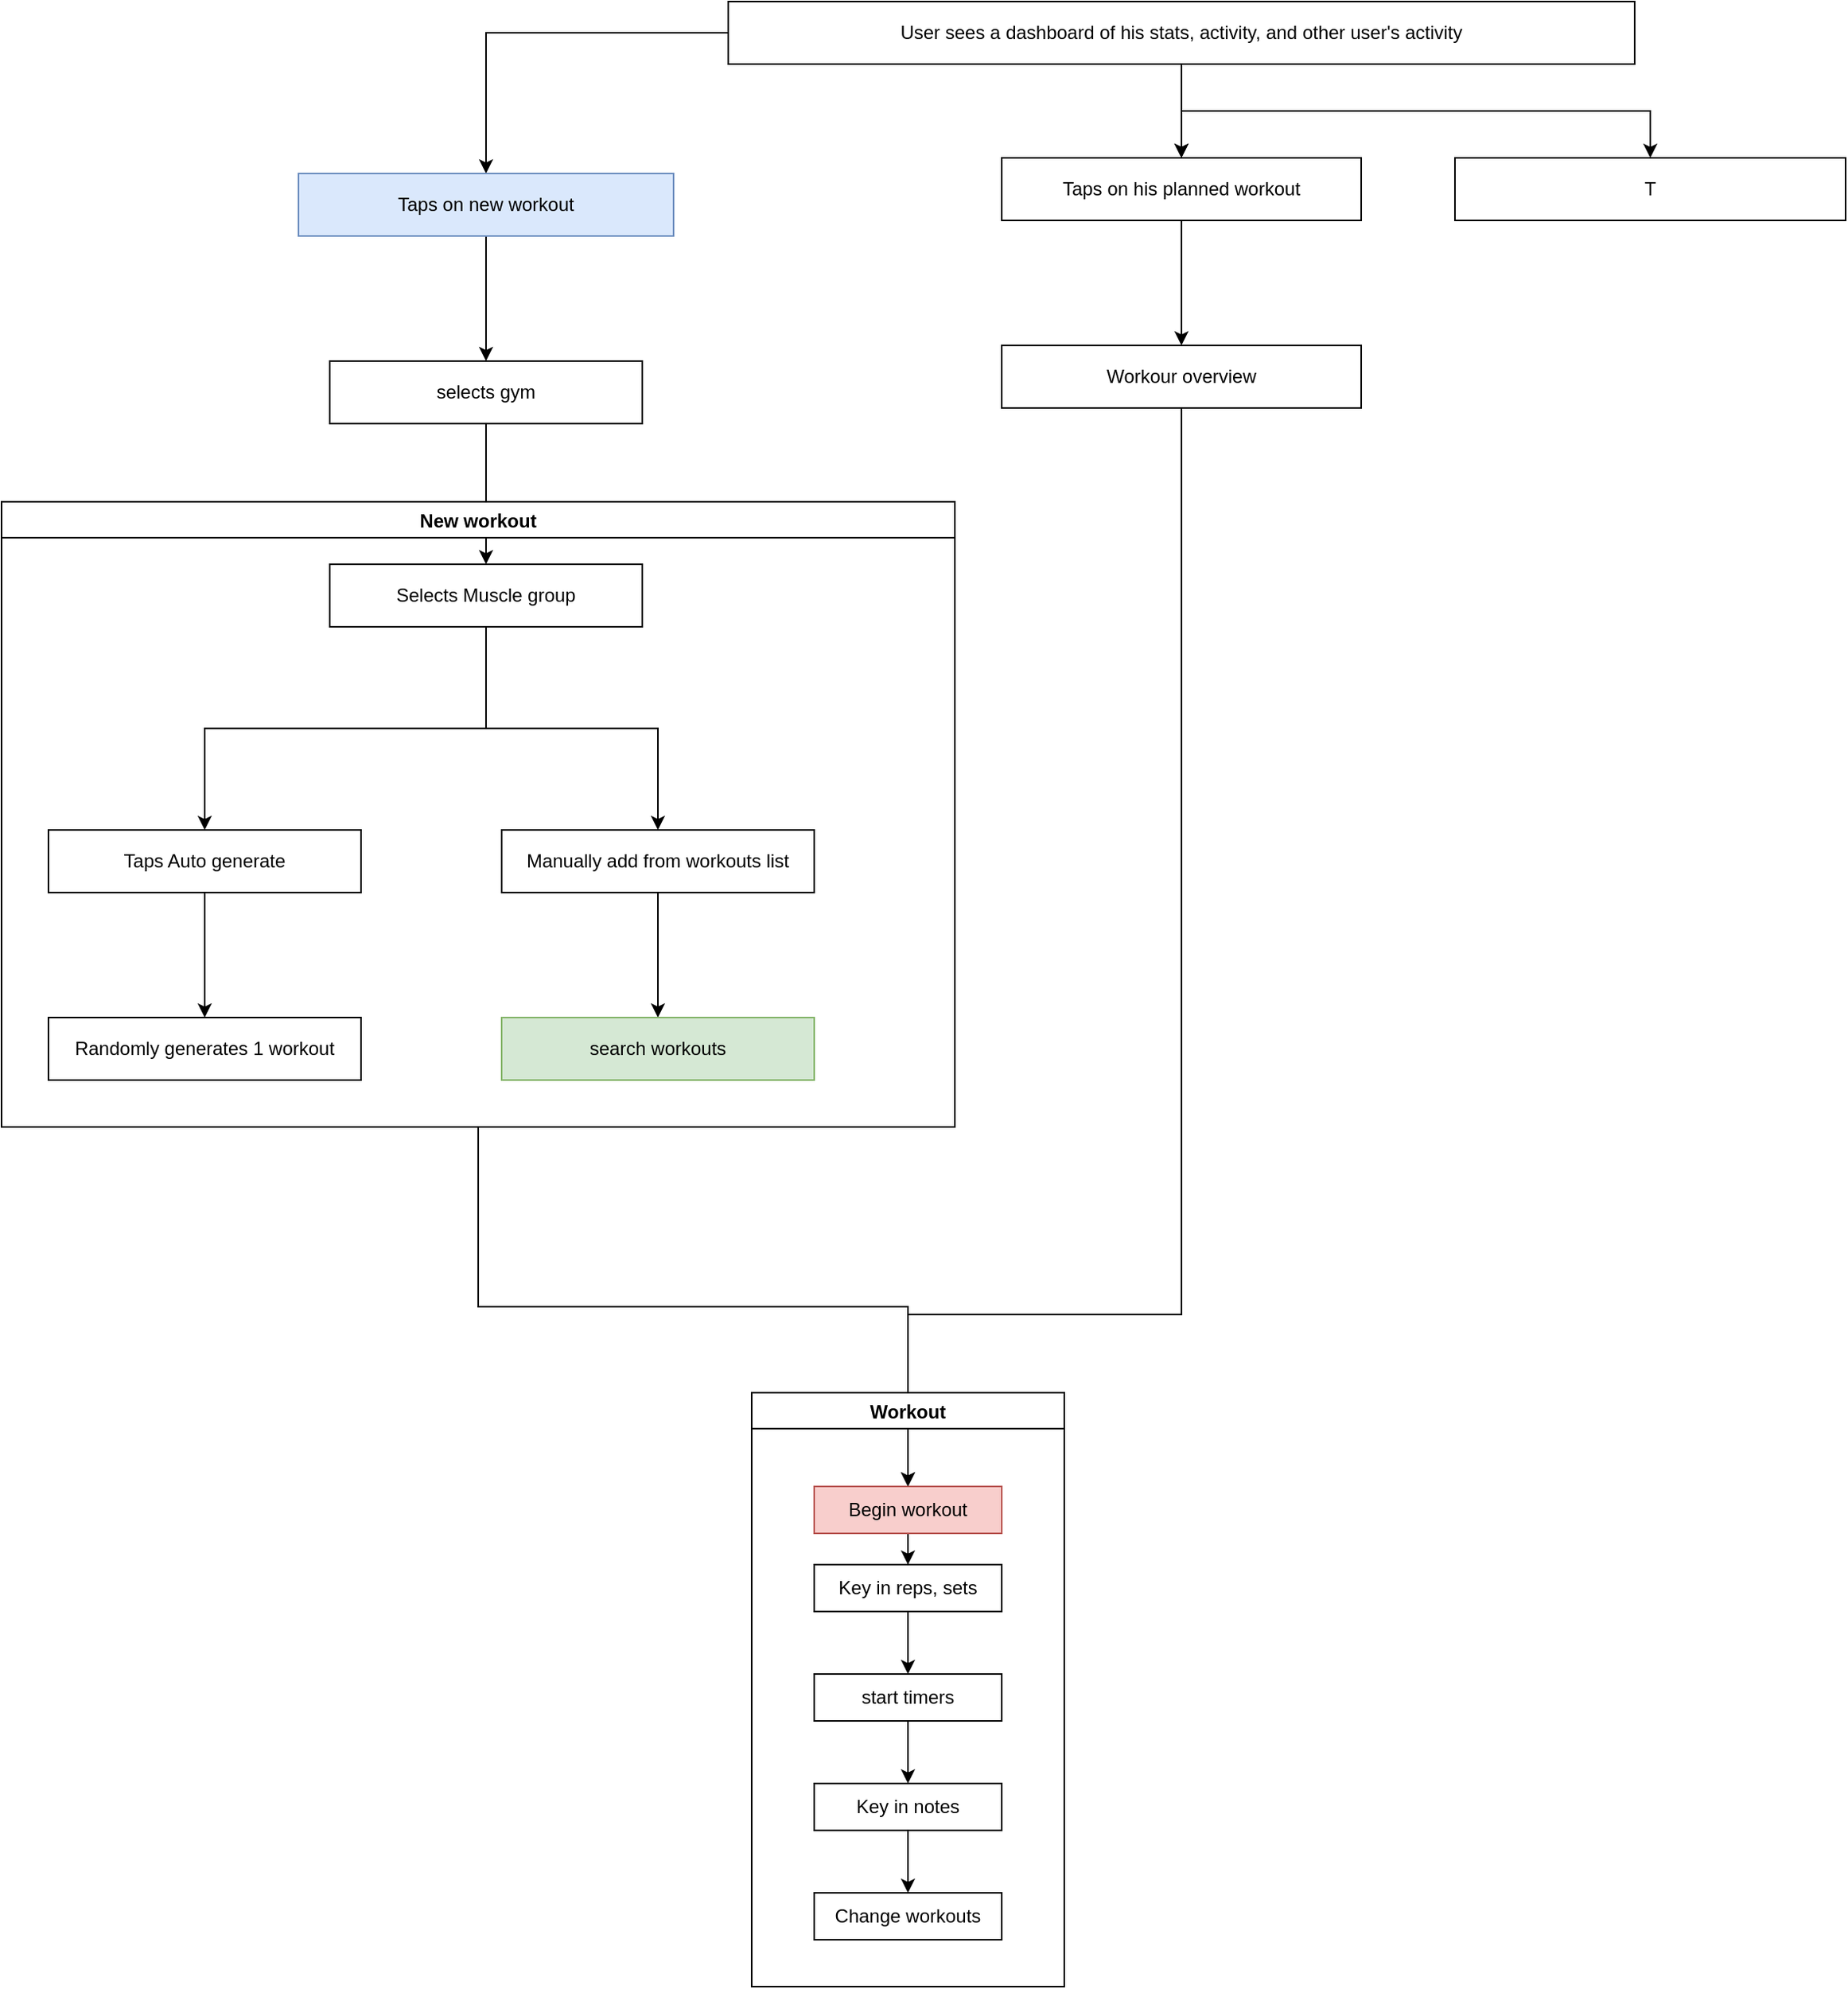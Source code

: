<mxfile version="18.0.1" type="device" pages="5"><diagram id="C5RBs43oDa-KdzZeNtuy" name="Home"><mxGraphModel dx="1933" dy="804" grid="1" gridSize="10" guides="1" tooltips="1" connect="1" arrows="1" fold="1" page="1" pageScale="1" pageWidth="827" pageHeight="1169" math="0" shadow="0"><root><mxCell id="WIyWlLk6GJQsqaUBKTNV-0"/><mxCell id="WIyWlLk6GJQsqaUBKTNV-1" parent="WIyWlLk6GJQsqaUBKTNV-0"/><mxCell id="8CMz_c8iVs9Aiagau5qb-2" value="" style="edgeStyle=orthogonalEdgeStyle;rounded=0;orthogonalLoop=1;jettySize=auto;html=1;" parent="WIyWlLk6GJQsqaUBKTNV-1" source="8CMz_c8iVs9Aiagau5qb-0" target="8CMz_c8iVs9Aiagau5qb-1" edge="1"><mxGeometry relative="1" as="geometry"/></mxCell><mxCell id="8CMz_c8iVs9Aiagau5qb-5" value="" style="edgeStyle=orthogonalEdgeStyle;rounded=0;orthogonalLoop=1;jettySize=auto;html=1;" parent="WIyWlLk6GJQsqaUBKTNV-1" source="8CMz_c8iVs9Aiagau5qb-0" target="8CMz_c8iVs9Aiagau5qb-4" edge="1"><mxGeometry relative="1" as="geometry"/></mxCell><mxCell id="8CMz_c8iVs9Aiagau5qb-6" value="" style="edgeStyle=orthogonalEdgeStyle;rounded=0;orthogonalLoop=1;jettySize=auto;html=1;" parent="WIyWlLk6GJQsqaUBKTNV-1" source="8CMz_c8iVs9Aiagau5qb-0" target="8CMz_c8iVs9Aiagau5qb-4" edge="1"><mxGeometry relative="1" as="geometry"/></mxCell><mxCell id="8CMz_c8iVs9Aiagau5qb-8" value="" style="edgeStyle=orthogonalEdgeStyle;rounded=0;orthogonalLoop=1;jettySize=auto;html=1;" parent="WIyWlLk6GJQsqaUBKTNV-1" source="8CMz_c8iVs9Aiagau5qb-0" target="8CMz_c8iVs9Aiagau5qb-7" edge="1"><mxGeometry relative="1" as="geometry"/></mxCell><mxCell id="8CMz_c8iVs9Aiagau5qb-0" value="User sees a dashboard of his stats, activity, and other user's activity" style="rounded=0;whiteSpace=wrap;html=1;" parent="WIyWlLk6GJQsqaUBKTNV-1" vertex="1"><mxGeometry x="85" y="100" width="580" height="40" as="geometry"/></mxCell><mxCell id="jImgtcFGUuXC_Y_62NRo-1" value="" style="edgeStyle=orthogonalEdgeStyle;rounded=0;orthogonalLoop=1;jettySize=auto;html=1;" parent="WIyWlLk6GJQsqaUBKTNV-1" source="8CMz_c8iVs9Aiagau5qb-1" target="jImgtcFGUuXC_Y_62NRo-0" edge="1"><mxGeometry relative="1" as="geometry"/></mxCell><mxCell id="8CMz_c8iVs9Aiagau5qb-1" value="Taps on new workout" style="rounded=0;whiteSpace=wrap;html=1;fillColor=#dae8fc;strokeColor=#6c8ebf;" parent="WIyWlLk6GJQsqaUBKTNV-1" vertex="1"><mxGeometry x="-190" y="210" width="240" height="40" as="geometry"/></mxCell><mxCell id="jImgtcFGUuXC_Y_62NRo-7" value="" style="edgeStyle=orthogonalEdgeStyle;rounded=0;orthogonalLoop=1;jettySize=auto;html=1;" parent="WIyWlLk6GJQsqaUBKTNV-1" source="8CMz_c8iVs9Aiagau5qb-4" target="jImgtcFGUuXC_Y_62NRo-6" edge="1"><mxGeometry relative="1" as="geometry"/></mxCell><mxCell id="8CMz_c8iVs9Aiagau5qb-4" value="Taps on his planned workout" style="rounded=0;whiteSpace=wrap;html=1;" parent="WIyWlLk6GJQsqaUBKTNV-1" vertex="1"><mxGeometry x="260" y="200" width="230" height="40" as="geometry"/></mxCell><mxCell id="8CMz_c8iVs9Aiagau5qb-7" value="T" style="rounded=0;whiteSpace=wrap;html=1;" parent="WIyWlLk6GJQsqaUBKTNV-1" vertex="1"><mxGeometry x="550" y="200" width="250" height="40" as="geometry"/></mxCell><mxCell id="8CMz_c8iVs9Aiagau5qb-14" value="" style="edgeStyle=orthogonalEdgeStyle;rounded=0;orthogonalLoop=1;jettySize=auto;html=1;" parent="WIyWlLk6GJQsqaUBKTNV-1" source="8CMz_c8iVs9Aiagau5qb-9" target="8CMz_c8iVs9Aiagau5qb-13" edge="1"><mxGeometry relative="1" as="geometry"/></mxCell><mxCell id="8CMz_c8iVs9Aiagau5qb-16" value="" style="edgeStyle=orthogonalEdgeStyle;rounded=0;orthogonalLoop=1;jettySize=auto;html=1;" parent="WIyWlLk6GJQsqaUBKTNV-1" source="8CMz_c8iVs9Aiagau5qb-9" target="8CMz_c8iVs9Aiagau5qb-15" edge="1"><mxGeometry relative="1" as="geometry"/></mxCell><mxCell id="8CMz_c8iVs9Aiagau5qb-9" value="Selects Muscle group" style="rounded=0;whiteSpace=wrap;html=1;" parent="WIyWlLk6GJQsqaUBKTNV-1" vertex="1"><mxGeometry x="-170" y="460" width="200" height="40" as="geometry"/></mxCell><mxCell id="8CMz_c8iVs9Aiagau5qb-18" value="" style="edgeStyle=orthogonalEdgeStyle;rounded=0;orthogonalLoop=1;jettySize=auto;html=1;" parent="WIyWlLk6GJQsqaUBKTNV-1" source="8CMz_c8iVs9Aiagau5qb-13" target="8CMz_c8iVs9Aiagau5qb-17" edge="1"><mxGeometry relative="1" as="geometry"/></mxCell><mxCell id="8CMz_c8iVs9Aiagau5qb-13" value="Taps Auto generate" style="rounded=0;whiteSpace=wrap;html=1;" parent="WIyWlLk6GJQsqaUBKTNV-1" vertex="1"><mxGeometry x="-350" y="630" width="200" height="40" as="geometry"/></mxCell><mxCell id="8CMz_c8iVs9Aiagau5qb-20" value="" style="edgeStyle=orthogonalEdgeStyle;rounded=0;orthogonalLoop=1;jettySize=auto;html=1;" parent="WIyWlLk6GJQsqaUBKTNV-1" source="8CMz_c8iVs9Aiagau5qb-15" target="8CMz_c8iVs9Aiagau5qb-19" edge="1"><mxGeometry relative="1" as="geometry"/></mxCell><mxCell id="8CMz_c8iVs9Aiagau5qb-15" value="Manually add from workouts list" style="rounded=0;whiteSpace=wrap;html=1;" parent="WIyWlLk6GJQsqaUBKTNV-1" vertex="1"><mxGeometry x="-60" y="630" width="200" height="40" as="geometry"/></mxCell><mxCell id="8CMz_c8iVs9Aiagau5qb-17" value="Randomly generates 1 workout" style="rounded=0;whiteSpace=wrap;html=1;" parent="WIyWlLk6GJQsqaUBKTNV-1" vertex="1"><mxGeometry x="-350" y="750" width="200" height="40" as="geometry"/></mxCell><mxCell id="8CMz_c8iVs9Aiagau5qb-19" value="search workouts" style="rounded=0;whiteSpace=wrap;html=1;fillColor=#d5e8d4;strokeColor=#82b366;" parent="WIyWlLk6GJQsqaUBKTNV-1" vertex="1"><mxGeometry x="-60" y="750" width="200" height="40" as="geometry"/></mxCell><mxCell id="jImgtcFGUuXC_Y_62NRo-2" value="" style="edgeStyle=orthogonalEdgeStyle;rounded=0;orthogonalLoop=1;jettySize=auto;html=1;" parent="WIyWlLk6GJQsqaUBKTNV-1" source="jImgtcFGUuXC_Y_62NRo-0" target="8CMz_c8iVs9Aiagau5qb-9" edge="1"><mxGeometry relative="1" as="geometry"/></mxCell><mxCell id="jImgtcFGUuXC_Y_62NRo-0" value="selects gym" style="rounded=0;whiteSpace=wrap;html=1;" parent="WIyWlLk6GJQsqaUBKTNV-1" vertex="1"><mxGeometry x="-170" y="330" width="200" height="40" as="geometry"/></mxCell><mxCell id="jImgtcFGUuXC_Y_62NRo-5" value="" style="edgeStyle=orthogonalEdgeStyle;rounded=0;orthogonalLoop=1;jettySize=auto;html=1;" parent="WIyWlLk6GJQsqaUBKTNV-1" source="jImgtcFGUuXC_Y_62NRo-3" target="jImgtcFGUuXC_Y_62NRo-4" edge="1"><mxGeometry relative="1" as="geometry"/></mxCell><mxCell id="jImgtcFGUuXC_Y_62NRo-3" value="New workout" style="swimlane;rounded=0;" parent="WIyWlLk6GJQsqaUBKTNV-1" vertex="1"><mxGeometry x="-380" y="420" width="610" height="400" as="geometry"/></mxCell><mxCell id="jImgtcFGUuXC_Y_62NRo-10" value="" style="edgeStyle=orthogonalEdgeStyle;rounded=0;orthogonalLoop=1;jettySize=auto;html=1;" parent="WIyWlLk6GJQsqaUBKTNV-1" source="jImgtcFGUuXC_Y_62NRo-4" target="jImgtcFGUuXC_Y_62NRo-9" edge="1"><mxGeometry relative="1" as="geometry"/></mxCell><mxCell id="jImgtcFGUuXC_Y_62NRo-4" value="&lt;span style=&quot;font-weight: normal;&quot;&gt;Begin workout&lt;/span&gt;" style="whiteSpace=wrap;html=1;fontStyle=1;startSize=23;rounded=0;fillColor=#f8cecc;strokeColor=#b85450;" parent="WIyWlLk6GJQsqaUBKTNV-1" vertex="1"><mxGeometry x="140" y="1050" width="120" height="30" as="geometry"/></mxCell><mxCell id="jImgtcFGUuXC_Y_62NRo-8" style="edgeStyle=orthogonalEdgeStyle;rounded=0;orthogonalLoop=1;jettySize=auto;html=1;entryX=0.5;entryY=0;entryDx=0;entryDy=0;" parent="WIyWlLk6GJQsqaUBKTNV-1" source="jImgtcFGUuXC_Y_62NRo-6" target="jImgtcFGUuXC_Y_62NRo-4" edge="1"><mxGeometry relative="1" as="geometry"><Array as="points"><mxPoint x="375" y="940"/><mxPoint x="200" y="940"/></Array></mxGeometry></mxCell><mxCell id="jImgtcFGUuXC_Y_62NRo-6" value="Workour overview" style="rounded=0;whiteSpace=wrap;html=1;" parent="WIyWlLk6GJQsqaUBKTNV-1" vertex="1"><mxGeometry x="260" y="320" width="230" height="40" as="geometry"/></mxCell><mxCell id="jImgtcFGUuXC_Y_62NRo-13" value="Workout" style="swimlane;rounded=0;" parent="WIyWlLk6GJQsqaUBKTNV-1" vertex="1"><mxGeometry x="100" y="990" width="200" height="380" as="geometry"/></mxCell><mxCell id="jImgtcFGUuXC_Y_62NRo-9" value="&lt;span style=&quot;font-weight: normal;&quot;&gt;Key in reps, sets&lt;/span&gt;" style="whiteSpace=wrap;html=1;fontStyle=1;startSize=23;rounded=0;" parent="jImgtcFGUuXC_Y_62NRo-13" vertex="1"><mxGeometry x="40" y="110" width="120" height="30" as="geometry"/></mxCell><mxCell id="jImgtcFGUuXC_Y_62NRo-15" value="" style="edgeStyle=orthogonalEdgeStyle;rounded=0;orthogonalLoop=1;jettySize=auto;html=1;" parent="jImgtcFGUuXC_Y_62NRo-13" source="jImgtcFGUuXC_Y_62NRo-11" target="jImgtcFGUuXC_Y_62NRo-14" edge="1"><mxGeometry relative="1" as="geometry"/></mxCell><mxCell id="jImgtcFGUuXC_Y_62NRo-11" value="&lt;span style=&quot;font-weight: normal;&quot;&gt;start timers&lt;/span&gt;" style="whiteSpace=wrap;html=1;fontStyle=1;startSize=23;rounded=0;" parent="jImgtcFGUuXC_Y_62NRo-13" vertex="1"><mxGeometry x="40" y="180" width="120" height="30" as="geometry"/></mxCell><mxCell id="jImgtcFGUuXC_Y_62NRo-12" value="" style="edgeStyle=orthogonalEdgeStyle;rounded=0;orthogonalLoop=1;jettySize=auto;html=1;" parent="jImgtcFGUuXC_Y_62NRo-13" source="jImgtcFGUuXC_Y_62NRo-9" target="jImgtcFGUuXC_Y_62NRo-11" edge="1"><mxGeometry relative="1" as="geometry"/></mxCell><mxCell id="jImgtcFGUuXC_Y_62NRo-18" value="" style="edgeStyle=orthogonalEdgeStyle;rounded=0;orthogonalLoop=1;jettySize=auto;html=1;" parent="jImgtcFGUuXC_Y_62NRo-13" source="jImgtcFGUuXC_Y_62NRo-14" target="jImgtcFGUuXC_Y_62NRo-17" edge="1"><mxGeometry relative="1" as="geometry"/></mxCell><mxCell id="jImgtcFGUuXC_Y_62NRo-14" value="&lt;span style=&quot;font-weight: normal;&quot;&gt;Key in notes&lt;/span&gt;" style="whiteSpace=wrap;html=1;fontStyle=1;startSize=23;rounded=0;" parent="jImgtcFGUuXC_Y_62NRo-13" vertex="1"><mxGeometry x="40" y="250" width="120" height="30" as="geometry"/></mxCell><mxCell id="jImgtcFGUuXC_Y_62NRo-17" value="&lt;span style=&quot;font-weight: normal;&quot;&gt;Change workouts&lt;/span&gt;" style="whiteSpace=wrap;html=1;fontStyle=1;startSize=23;rounded=0;" parent="jImgtcFGUuXC_Y_62NRo-13" vertex="1"><mxGeometry x="40" y="320" width="120" height="30" as="geometry"/></mxCell></root></mxGraphModel></diagram><diagram id="fcELFmq54GxWtTfYIT_K" name="Workouts"><mxGraphModel dx="2275" dy="804" grid="1" gridSize="10" guides="1" tooltips="1" connect="1" arrows="1" fold="1" page="1" pageScale="1" pageWidth="1169" pageHeight="827" math="0" shadow="0"><root><mxCell id="0"/><mxCell id="1" parent="0"/><mxCell id="CX1B7x7DDec9fqy7BoWE-82" style="edgeStyle=orthogonalEdgeStyle;rounded=0;orthogonalLoop=1;jettySize=auto;html=1;" parent="1" source="CX1B7x7DDec9fqy7BoWE-1" target="CX1B7x7DDec9fqy7BoWE-14" edge="1"><mxGeometry relative="1" as="geometry"/></mxCell><mxCell id="CX1B7x7DDec9fqy7BoWE-83" style="edgeStyle=orthogonalEdgeStyle;rounded=0;orthogonalLoop=1;jettySize=auto;html=1;" parent="1" source="CX1B7x7DDec9fqy7BoWE-1" target="CX1B7x7DDec9fqy7BoWE-78" edge="1"><mxGeometry relative="1" as="geometry"/></mxCell><mxCell id="CX1B7x7DDec9fqy7BoWE-1" value="User taps the workouts icon in nav bar" style="rounded=0;whiteSpace=wrap;html=1;" parent="1" vertex="1"><mxGeometry x="80" y="200" width="600" height="50" as="geometry"/></mxCell><mxCell id="dXfCBClztEkFJukTZlrZ-3" style="edgeStyle=orthogonalEdgeStyle;rounded=0;orthogonalLoop=1;jettySize=auto;html=1;entryX=0.5;entryY=0;entryDx=0;entryDy=0;" parent="1" source="CX1B7x7DDec9fqy7BoWE-6" target="dXfCBClztEkFJukTZlrZ-1" edge="1"><mxGeometry relative="1" as="geometry"/></mxCell><mxCell id="CX1B7x7DDec9fqy7BoWE-6" value="Add new gym" style="rounded=0;whiteSpace=wrap;html=1;" parent="1" vertex="1"><mxGeometry x="460" y="520" width="250" height="50" as="geometry"/></mxCell><mxCell id="CX1B7x7DDec9fqy7BoWE-49" value="" style="edgeStyle=orthogonalEdgeStyle;rounded=0;orthogonalLoop=1;jettySize=auto;html=1;" parent="1" source="CX1B7x7DDec9fqy7BoWE-10" target="CX1B7x7DDec9fqy7BoWE-48" edge="1"><mxGeometry relative="1" as="geometry"/></mxCell><mxCell id="CX1B7x7DDec9fqy7BoWE-10" value="Taps existing gym" style="rounded=0;whiteSpace=wrap;html=1;" parent="1" vertex="1"><mxGeometry x="1120" y="520" width="250" height="50" as="geometry"/></mxCell><mxCell id="CX1B7x7DDec9fqy7BoWE-17" value="" style="edgeStyle=orthogonalEdgeStyle;rounded=0;orthogonalLoop=1;jettySize=auto;html=1;" parent="1" source="CX1B7x7DDec9fqy7BoWE-14" target="CX1B7x7DDec9fqy7BoWE-16" edge="1"><mxGeometry relative="1" as="geometry"/></mxCell><mxCell id="CX1B7x7DDec9fqy7BoWE-37" value="" style="edgeStyle=orthogonalEdgeStyle;rounded=0;orthogonalLoop=1;jettySize=auto;html=1;" parent="1" source="CX1B7x7DDec9fqy7BoWE-14" target="CX1B7x7DDec9fqy7BoWE-16" edge="1"><mxGeometry relative="1" as="geometry"/></mxCell><mxCell id="CX1B7x7DDec9fqy7BoWE-39" value="" style="edgeStyle=orthogonalEdgeStyle;rounded=0;orthogonalLoop=1;jettySize=auto;html=1;" parent="1" source="CX1B7x7DDec9fqy7BoWE-14" target="CX1B7x7DDec9fqy7BoWE-38" edge="1"><mxGeometry relative="1" as="geometry"/></mxCell><mxCell id="CX1B7x7DDec9fqy7BoWE-14" value="Sees a grid list of major muscle categories" style="rounded=0;whiteSpace=wrap;html=1;" parent="1" vertex="1"><mxGeometry x="-240" y="390" width="330" height="50" as="geometry"/></mxCell><mxCell id="CX1B7x7DDec9fqy7BoWE-19" value="" style="edgeStyle=orthogonalEdgeStyle;rounded=0;orthogonalLoop=1;jettySize=auto;html=1;" parent="1" source="CX1B7x7DDec9fqy7BoWE-16" target="CX1B7x7DDec9fqy7BoWE-18" edge="1"><mxGeometry relative="1" as="geometry"/></mxCell><mxCell id="CX1B7x7DDec9fqy7BoWE-16" value="Taps into 1 of the category" style="rounded=0;whiteSpace=wrap;html=1;" parent="1" vertex="1"><mxGeometry x="10" y="520" width="250" height="50" as="geometry"/></mxCell><mxCell id="CX1B7x7DDec9fqy7BoWE-21" value="" style="edgeStyle=orthogonalEdgeStyle;rounded=0;orthogonalLoop=1;jettySize=auto;html=1;" parent="1" source="CX1B7x7DDec9fqy7BoWE-18" target="CX1B7x7DDec9fqy7BoWE-20" edge="1"><mxGeometry relative="1" as="geometry"/></mxCell><mxCell id="CX1B7x7DDec9fqy7BoWE-18" value="Sees a carousel of small icons with different muscles subcategories" style="rounded=0;whiteSpace=wrap;html=1;" parent="1" vertex="1"><mxGeometry x="10" y="650" width="250" height="50" as="geometry"/></mxCell><mxCell id="CX1B7x7DDec9fqy7BoWE-23" value="" style="edgeStyle=orthogonalEdgeStyle;rounded=0;orthogonalLoop=1;jettySize=auto;html=1;" parent="1" source="CX1B7x7DDec9fqy7BoWE-20" target="CX1B7x7DDec9fqy7BoWE-22" edge="1"><mxGeometry relative="1" as="geometry"/></mxCell><mxCell id="CX1B7x7DDec9fqy7BoWE-20" value="On tapping each muscle subcategories, a grid of cards of workouts appears" style="rounded=0;whiteSpace=wrap;html=1;" parent="1" vertex="1"><mxGeometry x="10" y="780" width="250" height="50" as="geometry"/></mxCell><mxCell id="CX1B7x7DDec9fqy7BoWE-25" value="" style="edgeStyle=orthogonalEdgeStyle;rounded=0;orthogonalLoop=1;jettySize=auto;html=1;" parent="1" source="CX1B7x7DDec9fqy7BoWE-22" target="CX1B7x7DDec9fqy7BoWE-24" edge="1"><mxGeometry relative="1" as="geometry"/></mxCell><mxCell id="CX1B7x7DDec9fqy7BoWE-28" value="" style="edgeStyle=orthogonalEdgeStyle;rounded=0;orthogonalLoop=1;jettySize=auto;html=1;" parent="1" source="CX1B7x7DDec9fqy7BoWE-22" target="CX1B7x7DDec9fqy7BoWE-27" edge="1"><mxGeometry relative="1" as="geometry"/></mxCell><mxCell id="CX1B7x7DDec9fqy7BoWE-22" value="The first card is always &quot;add workout&quot;" style="rounded=0;whiteSpace=wrap;html=1;" parent="1" vertex="1"><mxGeometry x="10" y="910" width="250" height="50" as="geometry"/></mxCell><mxCell id="CX1B7x7DDec9fqy7BoWE-30" value="" style="edgeStyle=orthogonalEdgeStyle;rounded=0;orthogonalLoop=1;jettySize=auto;html=1;" parent="1" source="CX1B7x7DDec9fqy7BoWE-24" target="CX1B7x7DDec9fqy7BoWE-29" edge="1"><mxGeometry relative="1" as="geometry"/></mxCell><mxCell id="CX1B7x7DDec9fqy7BoWE-24" value="Taps &quot;add workout&quot;" style="rounded=0;whiteSpace=wrap;html=1;" parent="1" vertex="1"><mxGeometry x="-170" y="1070" width="250" height="50" as="geometry"/></mxCell><mxCell id="CX1B7x7DDec9fqy7BoWE-43" value="" style="edgeStyle=orthogonalEdgeStyle;rounded=0;orthogonalLoop=1;jettySize=auto;html=1;" parent="1" source="CX1B7x7DDec9fqy7BoWE-27" target="CX1B7x7DDec9fqy7BoWE-42" edge="1"><mxGeometry relative="1" as="geometry"/></mxCell><mxCell id="CX1B7x7DDec9fqy7BoWE-27" value="Taps existing workout" style="rounded=0;whiteSpace=wrap;html=1;" parent="1" vertex="1"><mxGeometry x="160" y="1070" width="250" height="50" as="geometry"/></mxCell><mxCell id="CX1B7x7DDec9fqy7BoWE-29" value="Complete entry consisting of :&lt;br&gt;- Name&lt;br&gt;-Category&lt;br&gt;- Photo / Video&lt;br&gt;- Notes&lt;br&gt;- Tempo&lt;br&gt;- Reps / Sets&lt;br&gt;- Tags" style="rounded=0;whiteSpace=wrap;html=1;fillColor=#e1d5e7;strokeColor=#9673a6;" parent="1" vertex="1"><mxGeometry x="-170" y="1190" width="250" height="140" as="geometry"/></mxCell><mxCell id="CX1B7x7DDec9fqy7BoWE-41" value="" style="edgeStyle=orthogonalEdgeStyle;rounded=0;orthogonalLoop=1;jettySize=auto;html=1;" parent="1" source="CX1B7x7DDec9fqy7BoWE-38" target="CX1B7x7DDec9fqy7BoWE-40" edge="1"><mxGeometry relative="1" as="geometry"/></mxCell><mxCell id="CX1B7x7DDec9fqy7BoWE-38" value="Taps search icon" style="rounded=0;whiteSpace=wrap;html=1;" parent="1" vertex="1"><mxGeometry x="-420" y="520" width="250" height="50" as="geometry"/></mxCell><mxCell id="CX1B7x7DDec9fqy7BoWE-64" style="edgeStyle=orthogonalEdgeStyle;rounded=0;orthogonalLoop=1;jettySize=auto;html=1;entryX=0.5;entryY=0;entryDx=0;entryDy=0;" parent="1" source="CX1B7x7DDec9fqy7BoWE-40" target="CX1B7x7DDec9fqy7BoWE-63" edge="1"><mxGeometry relative="1" as="geometry"/></mxCell><mxCell id="CX1B7x7DDec9fqy7BoWE-40" value="Goes into search mode" style="rounded=0;whiteSpace=wrap;html=1;fillColor=#d5e8d4;strokeColor=#82b366;" parent="1" vertex="1"><mxGeometry x="-420" y="650" width="250" height="50" as="geometry"/></mxCell><mxCell id="CX1B7x7DDec9fqy7BoWE-42" value="Show workout card" style="rounded=0;whiteSpace=wrap;html=1;fillColor=#dae8fc;strokeColor=#6c8ebf;" parent="1" vertex="1"><mxGeometry x="160" y="1200" width="250" height="50" as="geometry"/></mxCell><mxCell id="CX1B7x7DDec9fqy7BoWE-51" value="" style="edgeStyle=orthogonalEdgeStyle;rounded=0;orthogonalLoop=1;jettySize=auto;html=1;" parent="1" source="CX1B7x7DDec9fqy7BoWE-48" target="CX1B7x7DDec9fqy7BoWE-50" edge="1"><mxGeometry relative="1" as="geometry"/></mxCell><mxCell id="CX1B7x7DDec9fqy7BoWE-52" value="" style="edgeStyle=orthogonalEdgeStyle;rounded=0;orthogonalLoop=1;jettySize=auto;html=1;" parent="1" source="CX1B7x7DDec9fqy7BoWE-48" target="CX1B7x7DDec9fqy7BoWE-50" edge="1"><mxGeometry relative="1" as="geometry"/></mxCell><mxCell id="CX1B7x7DDec9fqy7BoWE-53" value="" style="edgeStyle=orthogonalEdgeStyle;rounded=0;orthogonalLoop=1;jettySize=auto;html=1;" parent="1" source="CX1B7x7DDec9fqy7BoWE-48" target="CX1B7x7DDec9fqy7BoWE-50" edge="1"><mxGeometry relative="1" as="geometry"/></mxCell><mxCell id="CX1B7x7DDec9fqy7BoWE-57" value="" style="edgeStyle=orthogonalEdgeStyle;rounded=0;orthogonalLoop=1;jettySize=auto;html=1;" parent="1" source="CX1B7x7DDec9fqy7BoWE-48" target="CX1B7x7DDec9fqy7BoWE-56" edge="1"><mxGeometry relative="1" as="geometry"/></mxCell><mxCell id="CX1B7x7DDec9fqy7BoWE-48" value="Sees the details and equipment available" style="rounded=0;whiteSpace=wrap;html=1;" parent="1" vertex="1"><mxGeometry x="1120" y="730" width="250" height="50" as="geometry"/></mxCell><mxCell id="CX1B7x7DDec9fqy7BoWE-68" value="" style="edgeStyle=orthogonalEdgeStyle;rounded=0;orthogonalLoop=1;jettySize=auto;html=1;" parent="1" source="CX1B7x7DDec9fqy7BoWE-50" target="CX1B7x7DDec9fqy7BoWE-67" edge="1"><mxGeometry relative="1" as="geometry"/></mxCell><mxCell id="CX1B7x7DDec9fqy7BoWE-50" value="Taps on equipment card" style="rounded=0;whiteSpace=wrap;html=1;" parent="1" vertex="1"><mxGeometry x="980" y="900" width="250" height="50" as="geometry"/></mxCell><mxCell id="CX1B7x7DDec9fqy7BoWE-60" value="" style="edgeStyle=orthogonalEdgeStyle;rounded=0;orthogonalLoop=1;jettySize=auto;html=1;" parent="1" source="CX1B7x7DDec9fqy7BoWE-56" target="CX1B7x7DDec9fqy7BoWE-59" edge="1"><mxGeometry relative="1" as="geometry"/></mxCell><mxCell id="CX1B7x7DDec9fqy7BoWE-56" value="Taps edit gym&amp;nbsp;" style="rounded=0;whiteSpace=wrap;html=1;" parent="1" vertex="1"><mxGeometry x="1300" y="900" width="250" height="50" as="geometry"/></mxCell><mxCell id="CX1B7x7DDec9fqy7BoWE-59" value="Fill up form for gym details" style="rounded=0;whiteSpace=wrap;html=1;fillColor=#fff2cc;strokeColor=#d6b656;" parent="1" vertex="1"><mxGeometry x="1300" y="1030" width="250" height="50" as="geometry"/></mxCell><mxCell id="CX1B7x7DDec9fqy7BoWE-66" value="" style="edgeStyle=orthogonalEdgeStyle;rounded=0;orthogonalLoop=1;jettySize=auto;html=1;" parent="1" source="CX1B7x7DDec9fqy7BoWE-63" target="CX1B7x7DDec9fqy7BoWE-65" edge="1"><mxGeometry relative="1" as="geometry"/></mxCell><mxCell id="CX1B7x7DDec9fqy7BoWE-70" value="" style="edgeStyle=orthogonalEdgeStyle;rounded=0;orthogonalLoop=1;jettySize=auto;html=1;" parent="1" source="CX1B7x7DDec9fqy7BoWE-63" target="CX1B7x7DDec9fqy7BoWE-69" edge="1"><mxGeometry relative="1" as="geometry"/></mxCell><mxCell id="CX1B7x7DDec9fqy7BoWE-63" value="found?" style="rhombus;whiteSpace=wrap;html=1;rounded=0;" parent="1" vertex="1"><mxGeometry x="-335" y="750" width="80" height="80" as="geometry"/></mxCell><mxCell id="CX1B7x7DDec9fqy7BoWE-65" value="Show workout card" style="whiteSpace=wrap;html=1;rounded=0;fillColor=#dae8fc;strokeColor=#6c8ebf;" parent="1" vertex="1"><mxGeometry x="-355" y="920" width="120" height="60" as="geometry"/></mxCell><mxCell id="CX1B7x7DDec9fqy7BoWE-67" value="Show workout card" style="rounded=0;whiteSpace=wrap;html=1;fillColor=#dae8fc;strokeColor=#6c8ebf;" parent="1" vertex="1"><mxGeometry x="980" y="1030" width="250" height="50" as="geometry"/></mxCell><mxCell id="CX1B7x7DDec9fqy7BoWE-72" value="" style="edgeStyle=orthogonalEdgeStyle;rounded=0;orthogonalLoop=1;jettySize=auto;html=1;" parent="1" source="CX1B7x7DDec9fqy7BoWE-69" target="CX1B7x7DDec9fqy7BoWE-71" edge="1"><mxGeometry relative="1" as="geometry"/></mxCell><mxCell id="CX1B7x7DDec9fqy7BoWE-69" value="Shortcut to add workout" style="whiteSpace=wrap;html=1;rounded=0;" parent="1" vertex="1"><mxGeometry x="-610" y="850" width="120" height="60" as="geometry"/></mxCell><mxCell id="CX1B7x7DDec9fqy7BoWE-71" value="Fill up workout form" style="whiteSpace=wrap;html=1;rounded=0;fillColor=#e1d5e7;strokeColor=#9673a6;" parent="1" vertex="1"><mxGeometry x="-610" y="990" width="120" height="60" as="geometry"/></mxCell><mxCell id="CX1B7x7DDec9fqy7BoWE-80" style="edgeStyle=orthogonalEdgeStyle;rounded=0;orthogonalLoop=1;jettySize=auto;html=1;" parent="1" source="CX1B7x7DDec9fqy7BoWE-78" target="CX1B7x7DDec9fqy7BoWE-6" edge="1"><mxGeometry relative="1" as="geometry"/></mxCell><mxCell id="CX1B7x7DDec9fqy7BoWE-81" style="edgeStyle=orthogonalEdgeStyle;rounded=0;orthogonalLoop=1;jettySize=auto;html=1;" parent="1" source="CX1B7x7DDec9fqy7BoWE-78" target="CX1B7x7DDec9fqy7BoWE-10" edge="1"><mxGeometry relative="1" as="geometry"/></mxCell><mxCell id="CX1B7x7DDec9fqy7BoWE-78" value="Sees a carousel of small icons representing gyms" style="rounded=0;whiteSpace=wrap;html=1;" parent="1" vertex="1"><mxGeometry x="600" y="390" width="730" height="50" as="geometry"/></mxCell><mxCell id="dXfCBClztEkFJukTZlrZ-1" value="Create new gym process" style="swimlane;" parent="1" vertex="1"><mxGeometry x="485" y="660" width="200" height="330" as="geometry"/></mxCell><mxCell id="dXfCBClztEkFJukTZlrZ-11" value="" style="edgeStyle=orthogonalEdgeStyle;rounded=0;orthogonalLoop=1;jettySize=auto;html=1;" parent="dXfCBClztEkFJukTZlrZ-1" source="dXfCBClztEkFJukTZlrZ-7" target="dXfCBClztEkFJukTZlrZ-10" edge="1"><mxGeometry relative="1" as="geometry"/></mxCell><mxCell id="dXfCBClztEkFJukTZlrZ-7" value="pick equipment" style="whiteSpace=wrap;html=1;" parent="dXfCBClztEkFJukTZlrZ-1" vertex="1"><mxGeometry x="45" y="150" width="120" height="60" as="geometry"/></mxCell><mxCell id="dXfCBClztEkFJukTZlrZ-10" value="Add other info" style="whiteSpace=wrap;html=1;" parent="dXfCBClztEkFJukTZlrZ-1" vertex="1"><mxGeometry x="45" y="240" width="120" height="60" as="geometry"/></mxCell><mxCell id="dXfCBClztEkFJukTZlrZ-9" value="" style="edgeStyle=orthogonalEdgeStyle;rounded=0;orthogonalLoop=1;jettySize=auto;html=1;" parent="1" source="dXfCBClztEkFJukTZlrZ-4" target="dXfCBClztEkFJukTZlrZ-7" edge="1"><mxGeometry relative="1" as="geometry"/></mxCell><mxCell id="dXfCBClztEkFJukTZlrZ-4" value="Add gym name, picture, location" style="whiteSpace=wrap;html=1;" parent="1" vertex="1"><mxGeometry x="530" y="720" width="120" height="60" as="geometry"/></mxCell></root></mxGraphModel></diagram><diagram id="RoncK0rCmp1_zon1aqfQ" name="Nutrition"><mxGraphModel dx="1106" dy="804" grid="1" gridSize="10" guides="1" tooltips="1" connect="1" arrows="1" fold="1" page="1" pageScale="1" pageWidth="1169" pageHeight="827" math="0" shadow="0"><root><mxCell id="0"/><mxCell id="1" parent="0"/></root></mxGraphModel></diagram><diagram id="-CWG3WC8gzW0KxVFKLo7" name="Planner"><mxGraphModel dx="1106" dy="804" grid="1" gridSize="10" guides="1" tooltips="1" connect="1" arrows="1" fold="1" page="1" pageScale="1" pageWidth="1169" pageHeight="827" math="0" shadow="0"><root><mxCell id="0"/><mxCell id="1" parent="0"/></root></mxGraphModel></diagram><diagram id="i2MuWIQVdvSLsZBbToMX" name="Community"><mxGraphModel dx="1106" dy="804" grid="1" gridSize="10" guides="1" tooltips="1" connect="1" arrows="1" fold="1" page="1" pageScale="1" pageWidth="1169" pageHeight="827" math="0" shadow="0"><root><mxCell id="0"/><mxCell id="1" parent="0"/></root></mxGraphModel></diagram></mxfile>